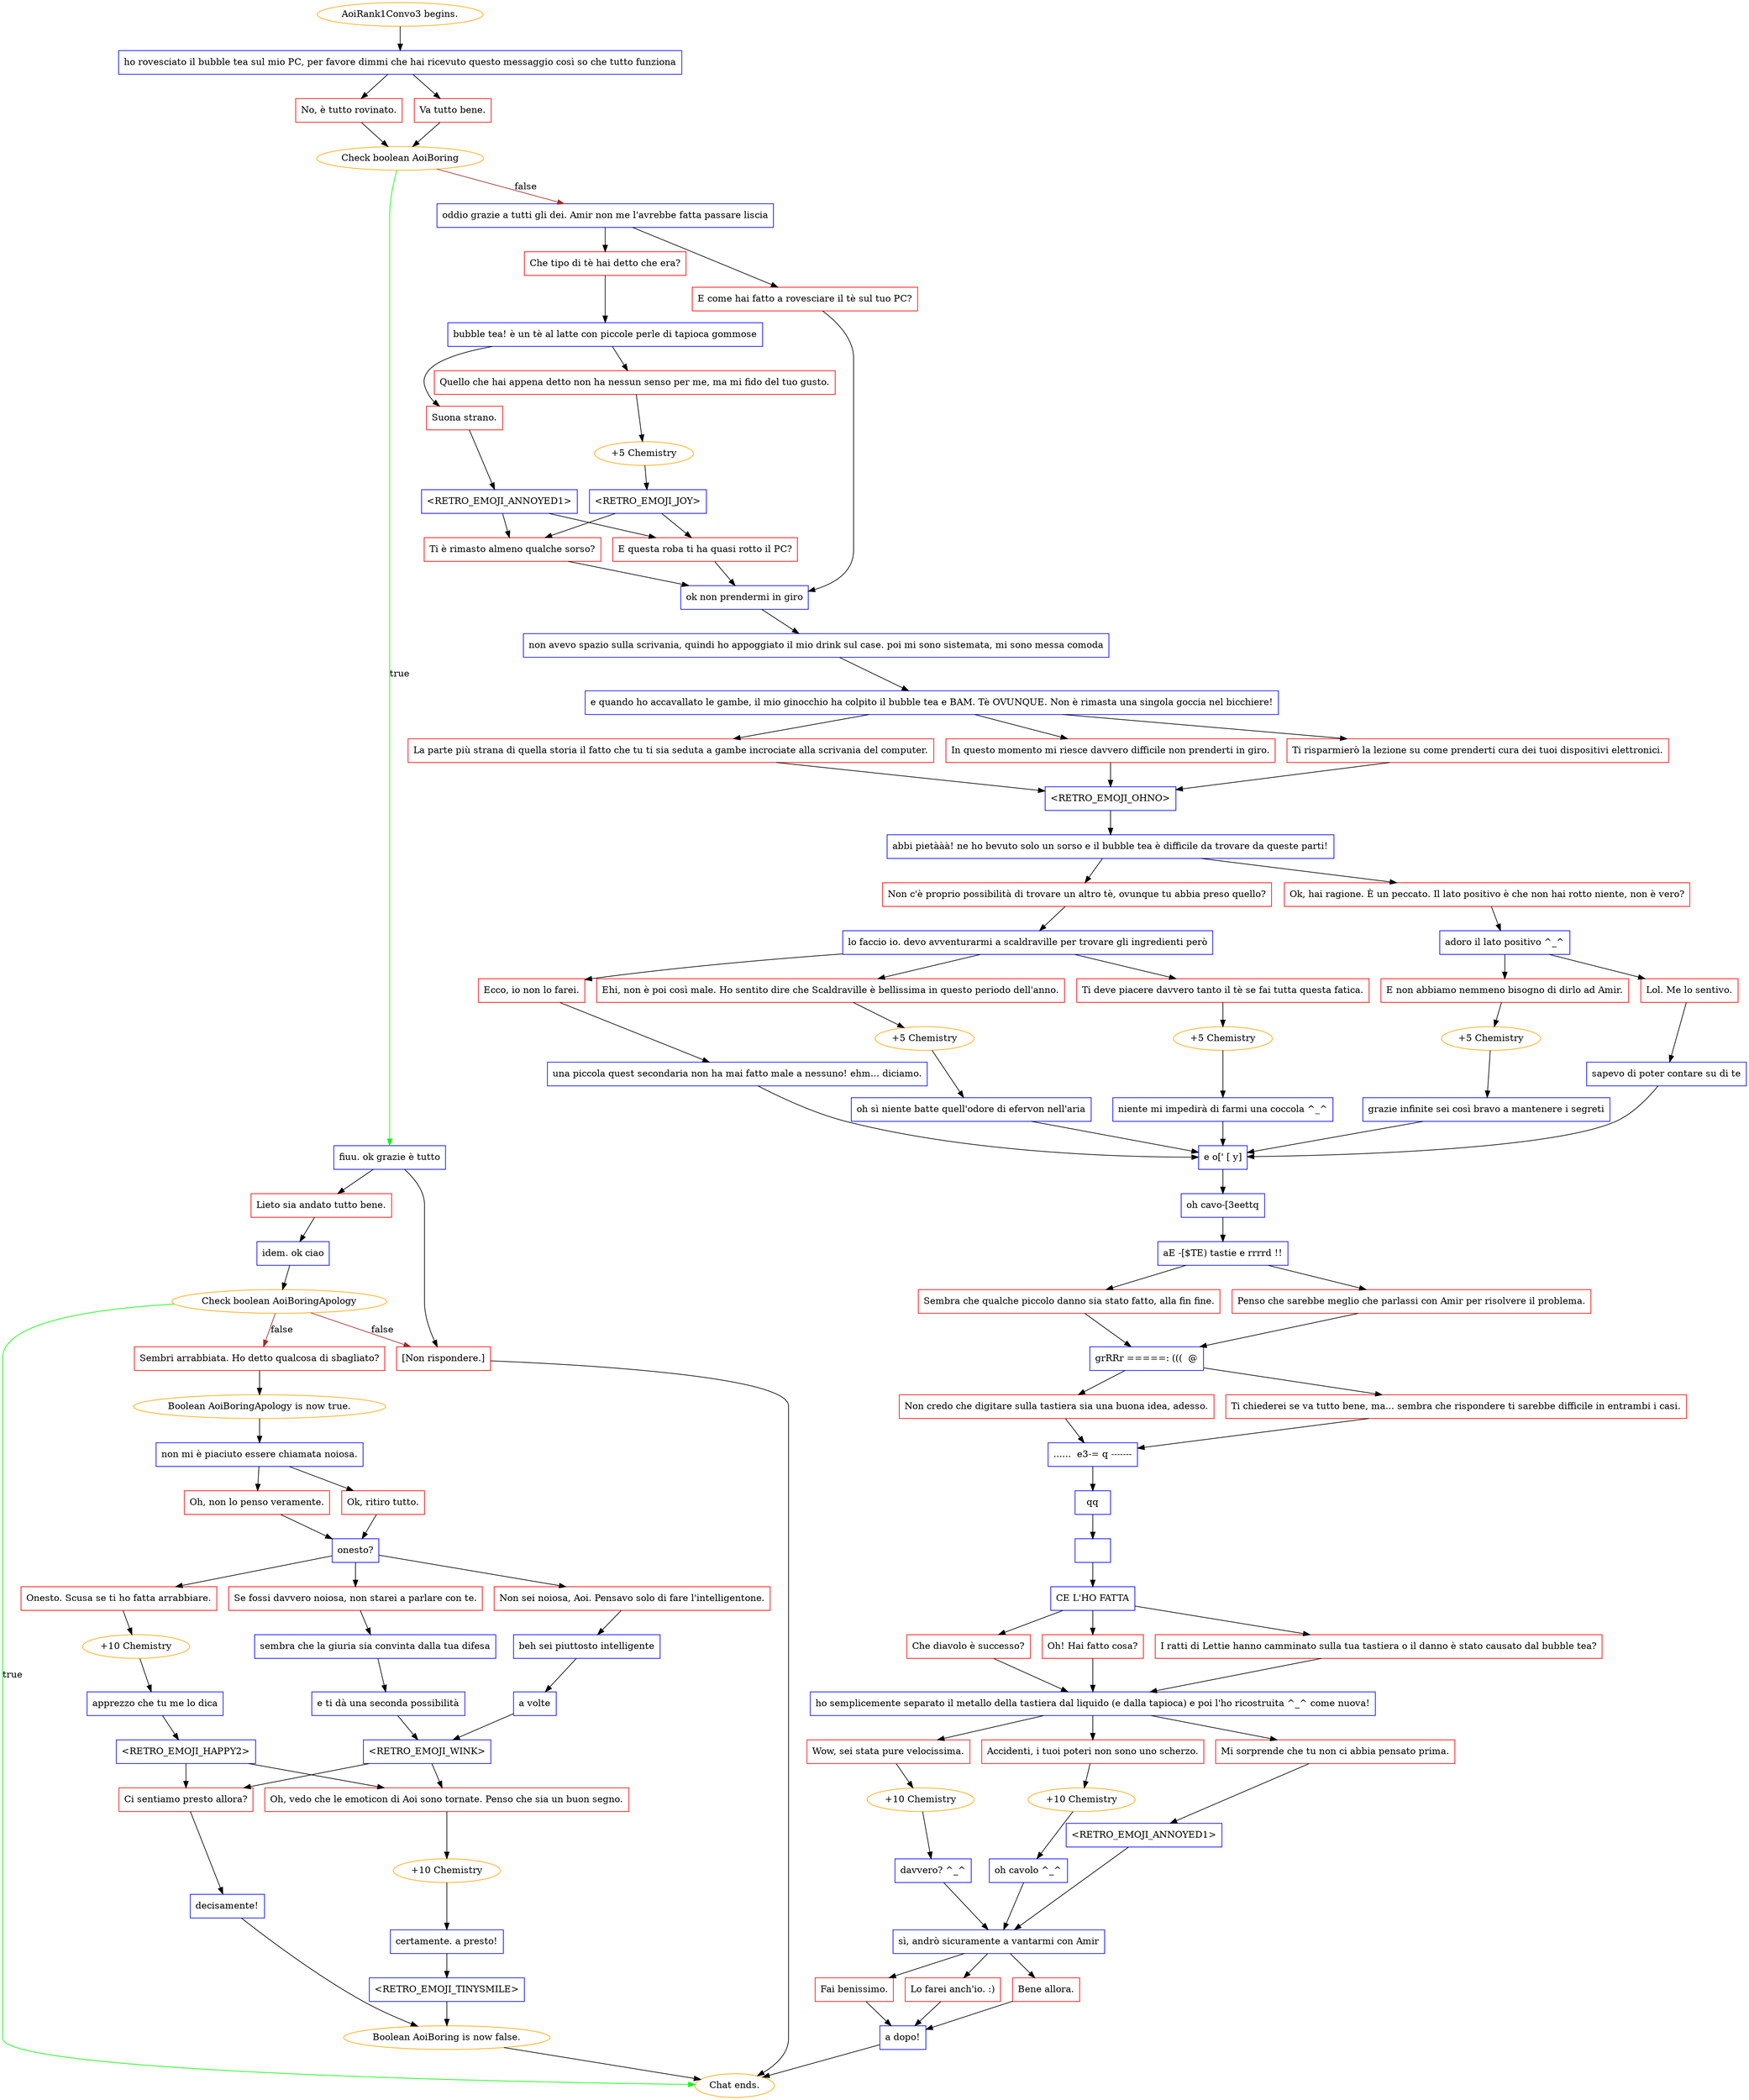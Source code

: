 digraph {
	"AoiRank1Convo3 begins." [color=orange];
		"AoiRank1Convo3 begins." -> j2594328478;
	j2594328478 [label="ho rovesciato il bubble tea sul mio PC, per favore dimmi che hai ricevuto questo messaggio così so che tutto funziona",shape=box,color=blue];
		j2594328478 -> j147171245;
		j2594328478 -> j3933427279;
	j147171245 [label="No, è tutto rovinato.",shape=box,color=red];
		j147171245 -> j466818087;
	j3933427279 [label="Va tutto bene.",shape=box,color=red];
		j3933427279 -> j466818087;
	j466818087 [label="Check boolean AoiBoring",color=orange];
		j466818087 -> j2982350264 [label=true,color=green];
		j466818087 -> j3322930445 [label=false,color=brown];
	j2982350264 [label="fiuu. ok grazie è tutto",shape=box,color=blue];
		j2982350264 -> j2375589796;
		j2982350264 -> j753348503;
	j3322930445 [label="oddio grazie a tutti gli dei. Amir non me l'avrebbe fatta passare liscia",shape=box,color=blue];
		j3322930445 -> j1273354765;
		j3322930445 -> j1701238530;
	j2375589796 [label="Lieto sia andato tutto bene.",shape=box,color=red];
		j2375589796 -> j2258958814;
	j753348503 [label="[Non rispondere.]",shape=box,color=red];
		j753348503 -> "Chat ends.";
	j1273354765 [label="Che tipo di tè hai detto che era?",shape=box,color=red];
		j1273354765 -> j4107166208;
	j1701238530 [label="E come hai fatto a rovesciare il tè sul tuo PC?",shape=box,color=red];
		j1701238530 -> j873280623;
	j2258958814 [label="idem. ok ciao",shape=box,color=blue];
		j2258958814 -> j507259823;
	"Chat ends." [color=orange];
	j4107166208 [label="bubble tea! è un tè al latte con piccole perle di tapioca gommose",shape=box,color=blue];
		j4107166208 -> j3313245359;
		j4107166208 -> j2194495703;
	j873280623 [label="ok non prendermi in giro",shape=box,color=blue];
		j873280623 -> j2853449565;
	j507259823 [label="Check boolean AoiBoringApology",color=orange];
		j507259823 -> "Chat ends." [label=true,color=green];
		j507259823 -> j3940755464 [label=false,color=brown];
		j507259823 -> j753348503 [label=false,color=brown];
	j3313245359 [label="Quello che hai appena detto non ha nessun senso per me, ma mi fido del tuo gusto.",shape=box,color=red];
		j3313245359 -> j4263710504;
	j2194495703 [label="Suona strano.",shape=box,color=red];
		j2194495703 -> j1262956394;
	j2853449565 [label="non avevo spazio sulla scrivania, quindi ho appoggiato il mio drink sul case. poi mi sono sistemata, mi sono messa comoda",shape=box,color=blue];
		j2853449565 -> j724406365;
	j3940755464 [label="Sembri arrabbiata. Ho detto qualcosa di sbagliato?",shape=box,color=red];
		j3940755464 -> j2537993791;
	j4263710504 [label="+5 Chemistry",color=orange];
		j4263710504 -> j697122288;
	j1262956394 [label="<RETRO_EMOJI_ANNOYED1>",shape=box,color=blue];
		j1262956394 -> j3420521486;
		j1262956394 -> j3011815873;
	j724406365 [label="e quando ho accavallato le gambe, il mio ginocchio ha colpito il bubble tea e BAM. Tè OVUNQUE. Non è rimasta una singola goccia nel bicchiere!",shape=box,color=blue];
		j724406365 -> j2407268392;
		j724406365 -> j2404133503;
		j724406365 -> j161328972;
	j2537993791 [label="Boolean AoiBoringApology is now true.",color=orange];
		j2537993791 -> j779703333;
	j697122288 [label="<RETRO_EMOJI_JOY>",shape=box,color=blue];
		j697122288 -> j3420521486;
		j697122288 -> j3011815873;
	j3420521486 [label="Ti è rimasto almeno qualche sorso?",shape=box,color=red];
		j3420521486 -> j873280623;
	j3011815873 [label="E questa roba ti ha quasi rotto il PC?",shape=box,color=red];
		j3011815873 -> j873280623;
	j2407268392 [label="La parte più strana di quella storia il fatto che tu ti sia seduta a gambe incrociate alla scrivania del computer.",shape=box,color=red];
		j2407268392 -> j2777552738;
	j2404133503 [label="In questo momento mi riesce davvero difficile non prenderti in giro.",shape=box,color=red];
		j2404133503 -> j2777552738;
	j161328972 [label="Ti risparmierò la lezione su come prenderti cura dei tuoi dispositivi elettronici.",shape=box,color=red];
		j161328972 -> j2777552738;
	j779703333 [label="non mi è piaciuto essere chiamata noiosa.",shape=box,color=blue];
		j779703333 -> j3553697909;
		j779703333 -> j462114822;
	j2777552738 [label="<RETRO_EMOJI_OHNO>",shape=box,color=blue];
		j2777552738 -> j938055662;
	j3553697909 [label="Oh, non lo penso veramente.",shape=box,color=red];
		j3553697909 -> j4283450804;
	j462114822 [label="Ok, ritiro tutto.",shape=box,color=red];
		j462114822 -> j4283450804;
	j938055662 [label="abbi pietààà! ne ho bevuto solo un sorso e il bubble tea è difficile da trovare da queste parti!",shape=box,color=blue];
		j938055662 -> j3039081550;
		j938055662 -> j71362231;
	j4283450804 [label="onesto?",shape=box,color=blue];
		j4283450804 -> j2999765921;
		j4283450804 -> j923664905;
		j4283450804 -> j3147610820;
	j3039081550 [label="Non c'è proprio possibilità di trovare un altro tè, ovunque tu abbia preso quello?",shape=box,color=red];
		j3039081550 -> j1261059269;
	j71362231 [label="Ok, hai ragione. È un peccato. Il lato positivo è che non hai rotto niente, non è vero?",shape=box,color=red];
		j71362231 -> j838815245;
	j2999765921 [label="Onesto. Scusa se ti ho fatta arrabbiare.",shape=box,color=red];
		j2999765921 -> j833222120;
	j923664905 [label="Non sei noiosa, Aoi. Pensavo solo di fare l'intelligentone.",shape=box,color=red];
		j923664905 -> j103979845;
	j3147610820 [label="Se fossi davvero noiosa, non starei a parlare con te.",shape=box,color=red];
		j3147610820 -> j1952269670;
	j1261059269 [label="lo faccio io. devo avventurarmi a scaldraville per trovare gli ingredienti però",shape=box,color=blue];
		j1261059269 -> j1337004618;
		j1261059269 -> j3258667310;
		j1261059269 -> j2984064043;
	j838815245 [label="adoro il lato positivo ^_^",shape=box,color=blue];
		j838815245 -> j232054699;
		j838815245 -> j3664435876;
	j833222120 [label="+10 Chemistry",color=orange];
		j833222120 -> j1512322919;
	j103979845 [label="beh sei piuttosto intelligente",shape=box,color=blue];
		j103979845 -> j4214726215;
	j1952269670 [label="sembra che la giuria sia convinta dalla tua difesa",shape=box,color=blue];
		j1952269670 -> j1423549307;
	j1337004618 [label="Ecco, io non lo farei.",shape=box,color=red];
		j1337004618 -> j2045987849;
	j3258667310 [label="Ehi, non è poi così male. Ho sentito dire che Scaldraville è bellissima in questo periodo dell'anno.",shape=box,color=red];
		j3258667310 -> j3958080056;
	j2984064043 [label="Ti deve piacere davvero tanto il tè se fai tutta questa fatica.",shape=box,color=red];
		j2984064043 -> j2543432201;
	j232054699 [label="E non abbiamo nemmeno bisogno di dirlo ad Amir.",shape=box,color=red];
		j232054699 -> j2726074558;
	j3664435876 [label="Lol. Me lo sentivo.",shape=box,color=red];
		j3664435876 -> j3023956952;
	j1512322919 [label="apprezzo che tu me lo dica",shape=box,color=blue];
		j1512322919 -> j1744079936;
	j4214726215 [label="a volte",shape=box,color=blue];
		j4214726215 -> j3799560398;
	j1423549307 [label="e ti dà una seconda possibilità",shape=box,color=blue];
		j1423549307 -> j3799560398;
	j2045987849 [label="una piccola quest secondaria non ha mai fatto male a nessuno! ehm... diciamo.",shape=box,color=blue];
		j2045987849 -> j4086857356;
	j3958080056 [label="+5 Chemistry",color=orange];
		j3958080056 -> j4241240247;
	j2543432201 [label="+5 Chemistry",color=orange];
		j2543432201 -> j1872641012;
	j2726074558 [label="+5 Chemistry",color=orange];
		j2726074558 -> j3334772330;
	j3023956952 [label="sapevo di poter contare su di te",shape=box,color=blue];
		j3023956952 -> j4086857356;
	j1744079936 [label="<RETRO_EMOJI_HAPPY2>",shape=box,color=blue];
		j1744079936 -> j2729812833;
		j1744079936 -> j1762609391;
	j3799560398 [label="<RETRO_EMOJI_WINK>",shape=box,color=blue];
		j3799560398 -> j2729812833;
		j3799560398 -> j1762609391;
	j4086857356 [label="e o[' [ y]",shape=box,color=blue];
		j4086857356 -> j2826398525;
	j4241240247 [label="oh sì niente batte quell'odore di efervon nell'aria",shape=box,color=blue];
		j4241240247 -> j4086857356;
	j1872641012 [label="niente mi impedirà di farmi una coccola ^_^",shape=box,color=blue];
		j1872641012 -> j4086857356;
	j3334772330 [label="grazie infinite sei così bravo a mantenere i segreti",shape=box,color=blue];
		j3334772330 -> j4086857356;
	j2729812833 [label="Ci sentiamo presto allora?",shape=box,color=red];
		j2729812833 -> j2753926022;
	j1762609391 [label="Oh, vedo che le emoticon di Aoi sono tornate. Penso che sia un buon segno.",shape=box,color=red];
		j1762609391 -> j2513031812;
	j2826398525 [label="oh cavo-[3eettq",shape=box,color=blue];
		j2826398525 -> j1217206438;
	j2753926022 [label="decisamente!",shape=box,color=blue];
		j2753926022 -> j2581611291;
	j2513031812 [label="+10 Chemistry",color=orange];
		j2513031812 -> j580421493;
	j1217206438 [label="aE -[$TE) tastie e rrrrd !!",shape=box,color=blue];
		j1217206438 -> j2491518808;
		j1217206438 -> j3048599648;
	j2581611291 [label="Boolean AoiBoring is now false.",color=orange];
		j2581611291 -> "Chat ends.";
	j580421493 [label="certamente. a presto!",shape=box,color=blue];
		j580421493 -> j153386734;
	j2491518808 [label="Sembra che qualche piccolo danno sia stato fatto, alla fin fine.",shape=box,color=red];
		j2491518808 -> j361742319;
	j3048599648 [label="Penso che sarebbe meglio che parlassi con Amir per risolvere il problema.",shape=box,color=red];
		j3048599648 -> j361742319;
	j153386734 [label="<RETRO_EMOJI_TINYSMILE>",shape=box,color=blue];
		j153386734 -> j2581611291;
	j361742319 [label="grRRr =====: (((  @",shape=box,color=blue];
		j361742319 -> j3992554551;
		j361742319 -> j696318663;
	j3992554551 [label="Non credo che digitare sulla tastiera sia una buona idea, adesso.",shape=box,color=red];
		j3992554551 -> j3040813840;
	j696318663 [label="Ti chiederei se va tutto bene, ma... sembra che rispondere ti sarebbe difficile in entrambi i casi.",shape=box,color=red];
		j696318663 -> j3040813840;
	j3040813840 [label="......  e3-= q -------",shape=box,color=blue];
		j3040813840 -> j3636577609;
	j3636577609 [label="qq",shape=box,color=blue];
		j3636577609 -> j256329479;
	j256329479 [label=" ",shape=box,color=blue];
		j256329479 -> j449807491;
	j449807491 [label="CE L'HO FATTA",shape=box,color=blue];
		j449807491 -> j1616714168;
		j449807491 -> j1554279592;
		j449807491 -> j434558872;
	j1616714168 [label="Che diavolo è successo?",shape=box,color=red];
		j1616714168 -> j1194270249;
	j1554279592 [label="Oh! Hai fatto cosa?",shape=box,color=red];
		j1554279592 -> j1194270249;
	j434558872 [label="I ratti di Lettie hanno camminato sulla tua tastiera o il danno è stato causato dal bubble tea?",shape=box,color=red];
		j434558872 -> j1194270249;
	j1194270249 [label="ho semplicemente separato il metallo della tastiera dal liquido (e dalla tapioca) e poi l'ho ricostruita ^_^ come nuova!",shape=box,color=blue];
		j1194270249 -> j364936996;
		j1194270249 -> j2908792684;
		j1194270249 -> j243577343;
	j364936996 [label="Wow, sei stata pure velocissima.",shape=box,color=red];
		j364936996 -> j3230822234;
	j2908792684 [label="Accidenti, i tuoi poteri non sono uno scherzo.",shape=box,color=red];
		j2908792684 -> j3290436150;
	j243577343 [label="Mi sorprende che tu non ci abbia pensato prima.",shape=box,color=red];
		j243577343 -> j2046693847;
	j3230822234 [label="+10 Chemistry",color=orange];
		j3230822234 -> j1409015600;
	j3290436150 [label="+10 Chemistry",color=orange];
		j3290436150 -> j1210429418;
	j2046693847 [label="<RETRO_EMOJI_ANNOYED1>",shape=box,color=blue];
		j2046693847 -> j951673858;
	j1409015600 [label="davvero? ^_^",shape=box,color=blue];
		j1409015600 -> j951673858;
	j1210429418 [label="oh cavolo ^_^",shape=box,color=blue];
		j1210429418 -> j951673858;
	j951673858 [label="sì, andrò sicuramente a vantarmi con Amir",shape=box,color=blue];
		j951673858 -> j2250031632;
		j951673858 -> j2236353592;
		j951673858 -> j36865749;
	j2250031632 [label="Fai benissimo.",shape=box,color=red];
		j2250031632 -> j3051204627;
	j2236353592 [label="Lo farei anch'io. :)",shape=box,color=red];
		j2236353592 -> j3051204627;
	j36865749 [label="Bene allora.",shape=box,color=red];
		j36865749 -> j3051204627;
	j3051204627 [label="a dopo!",shape=box,color=blue];
		j3051204627 -> "Chat ends.";
}